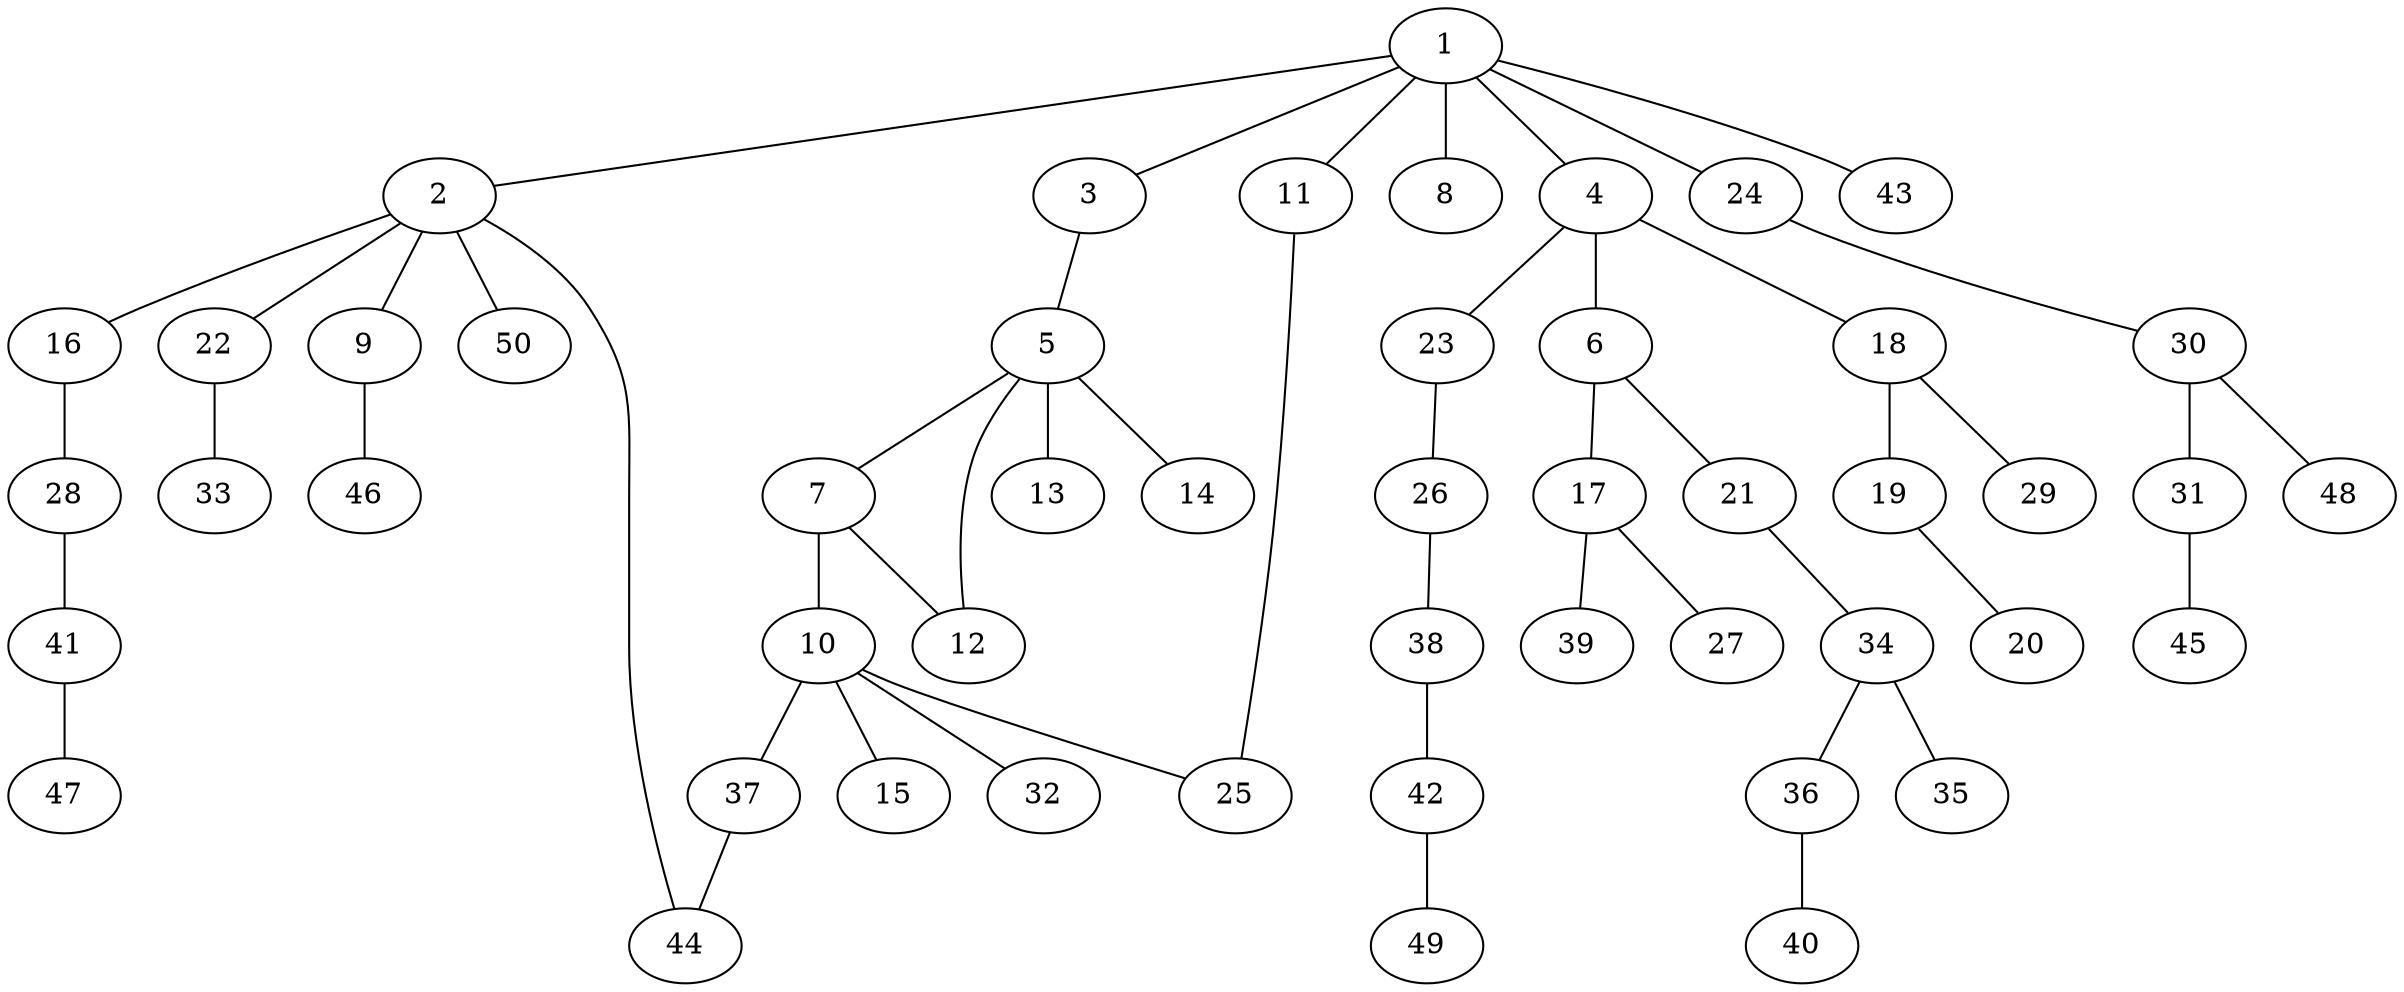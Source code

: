 graph graphname {1--2
1--3
1--4
1--8
1--11
1--24
1--43
2--9
2--16
2--22
2--44
2--50
3--5
4--6
4--18
4--23
5--7
5--12
5--13
5--14
6--17
6--21
7--10
7--12
9--46
10--15
10--25
10--32
10--37
11--25
16--28
17--27
17--39
18--19
18--29
19--20
21--34
22--33
23--26
24--30
26--38
28--41
30--31
30--48
31--45
34--35
34--36
36--40
37--44
38--42
41--47
42--49
}